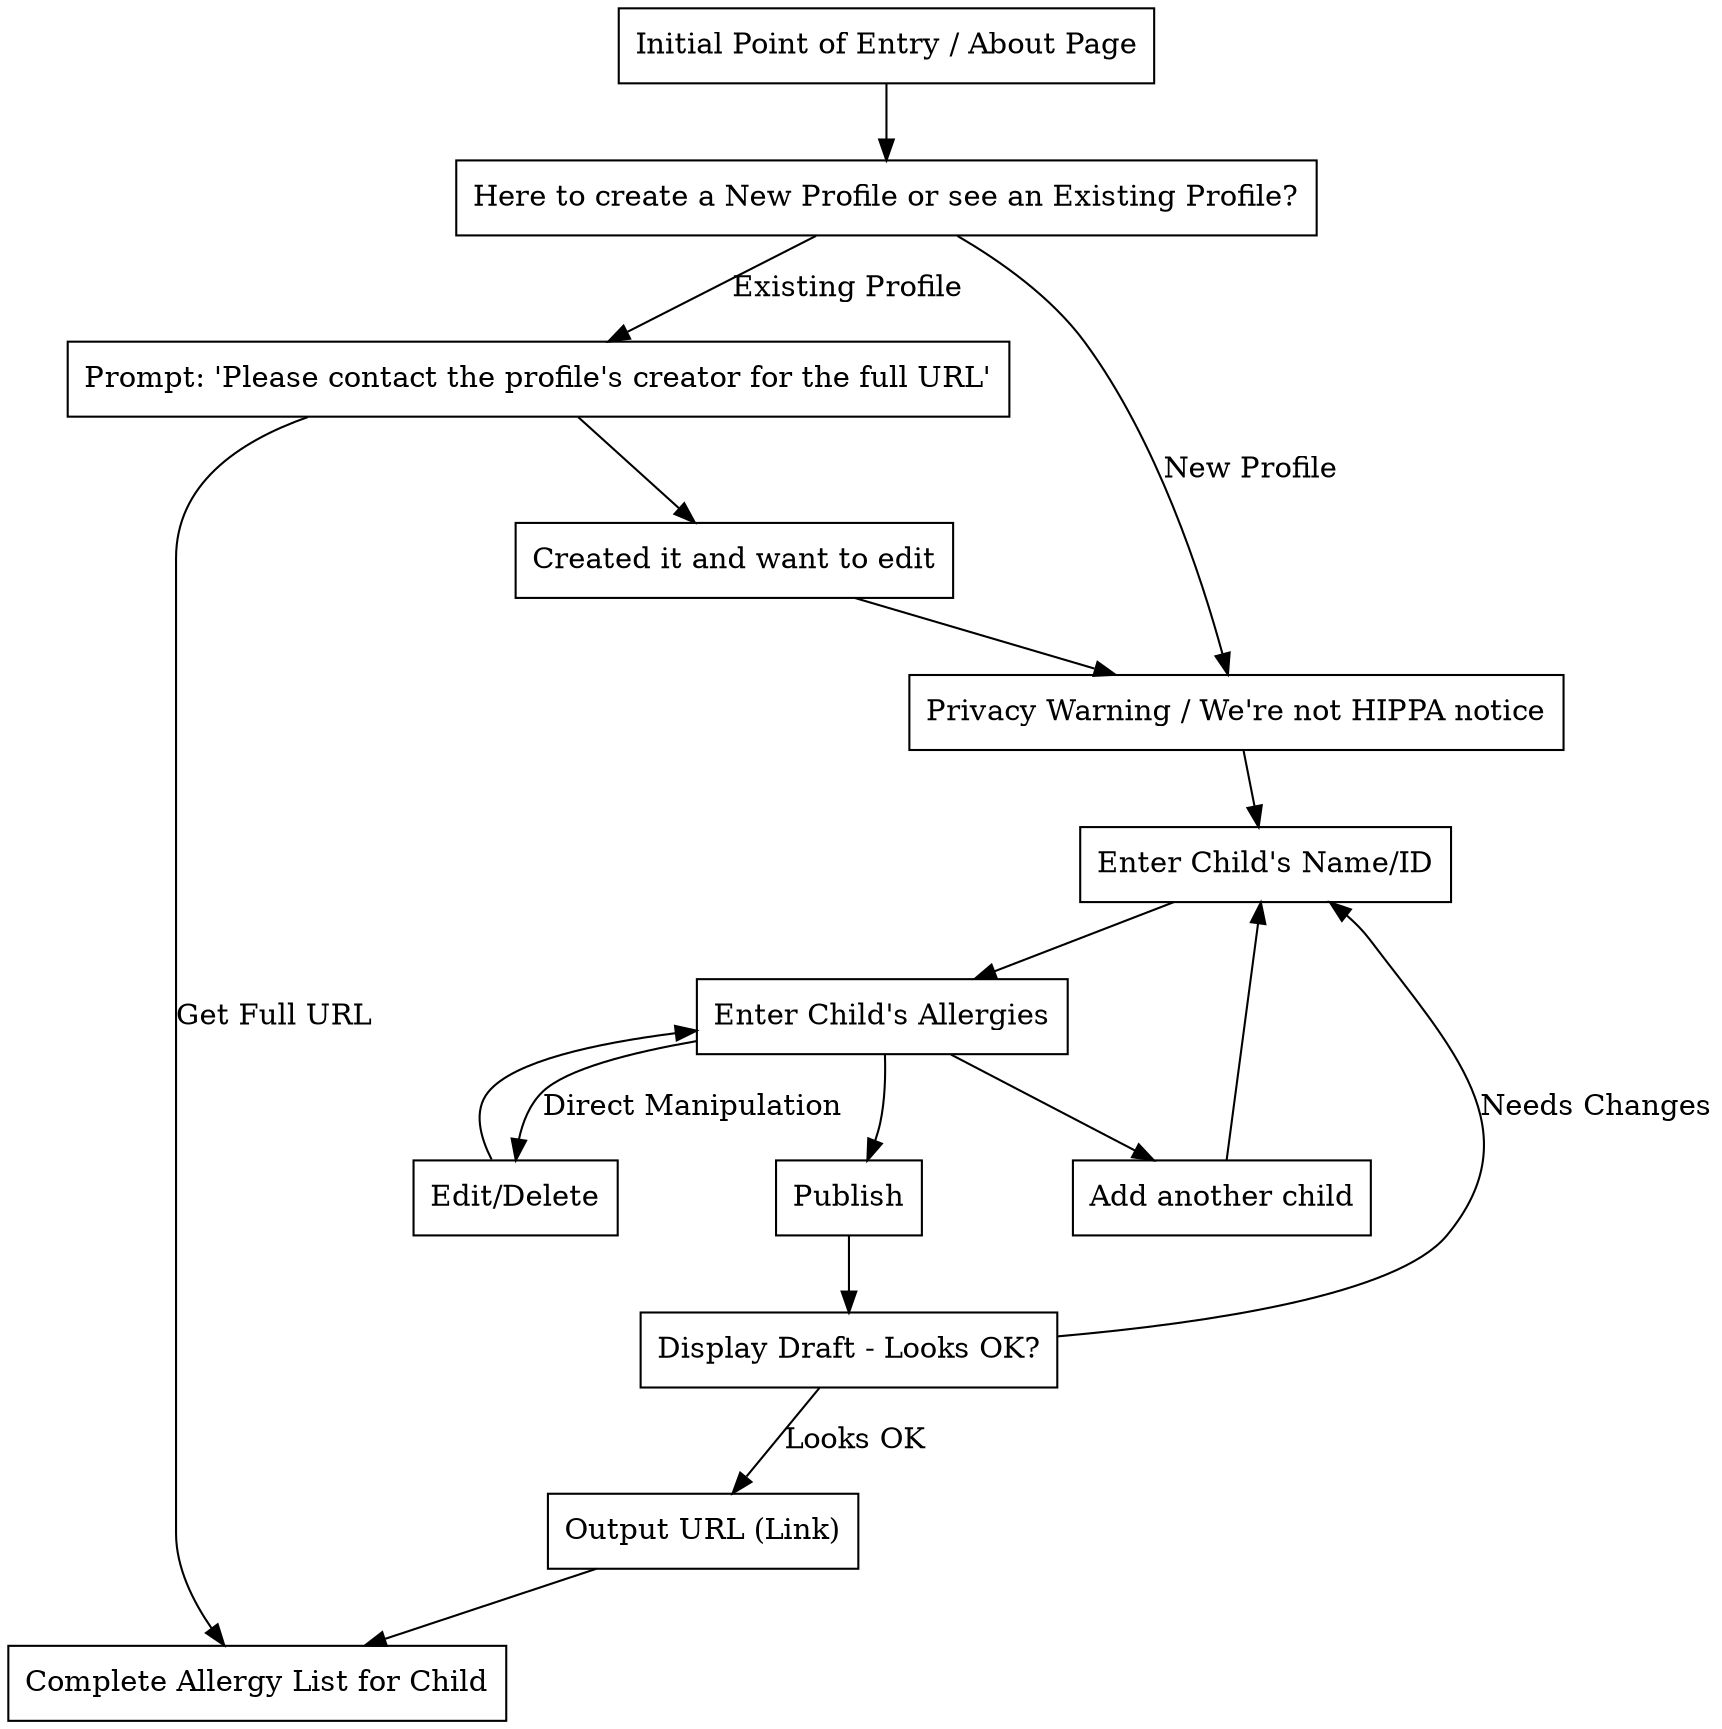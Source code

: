 //User Flow for Allergy Awareness List - 11/12/14 MVP Version 1.0
digraph AllergyAwarenessList {
  nodesep=1.0 //space between nodes
  node[shape=box]
  a[label="Initial Point of Entry / About Page"]
  b[label="Here to create a New Profile or see an Existing Profile?"]
  d[label="Prompt: 'Please contact the profile's creator for the full URL'"]
  e[label="Privacy Warning / We're not HIPPA notice"]
  f[label="Enter Child's Name/ID"]
  g[label="Enter Child's Allergies"]
  g2[label="Edit/Delete"]
  g3[label="Add another child"]
  h[label="Publish"]
  i[label="Display Draft - Looks OK?"]
  j[label="Output URL (Link)"]
  k[label="Complete Allergy List for Child"]
  m[label="Created it and want to edit"]

  a -> b;
  b -> e[label="New Profile"]
  b -> d[label="Existing Profile"]
  e -> f
  f -> g
  g -> g2[label="Direct Manipulation"]
  g2 -> g
  g -> g3
  g3 -> f
  g -> h
  h -> i
  i -> f[label="Needs Changes"]
  i -> j[label="Looks OK"]
  j -> k
  d -> k[label="Get Full URL"]
  d -> m
  m -> e
}
